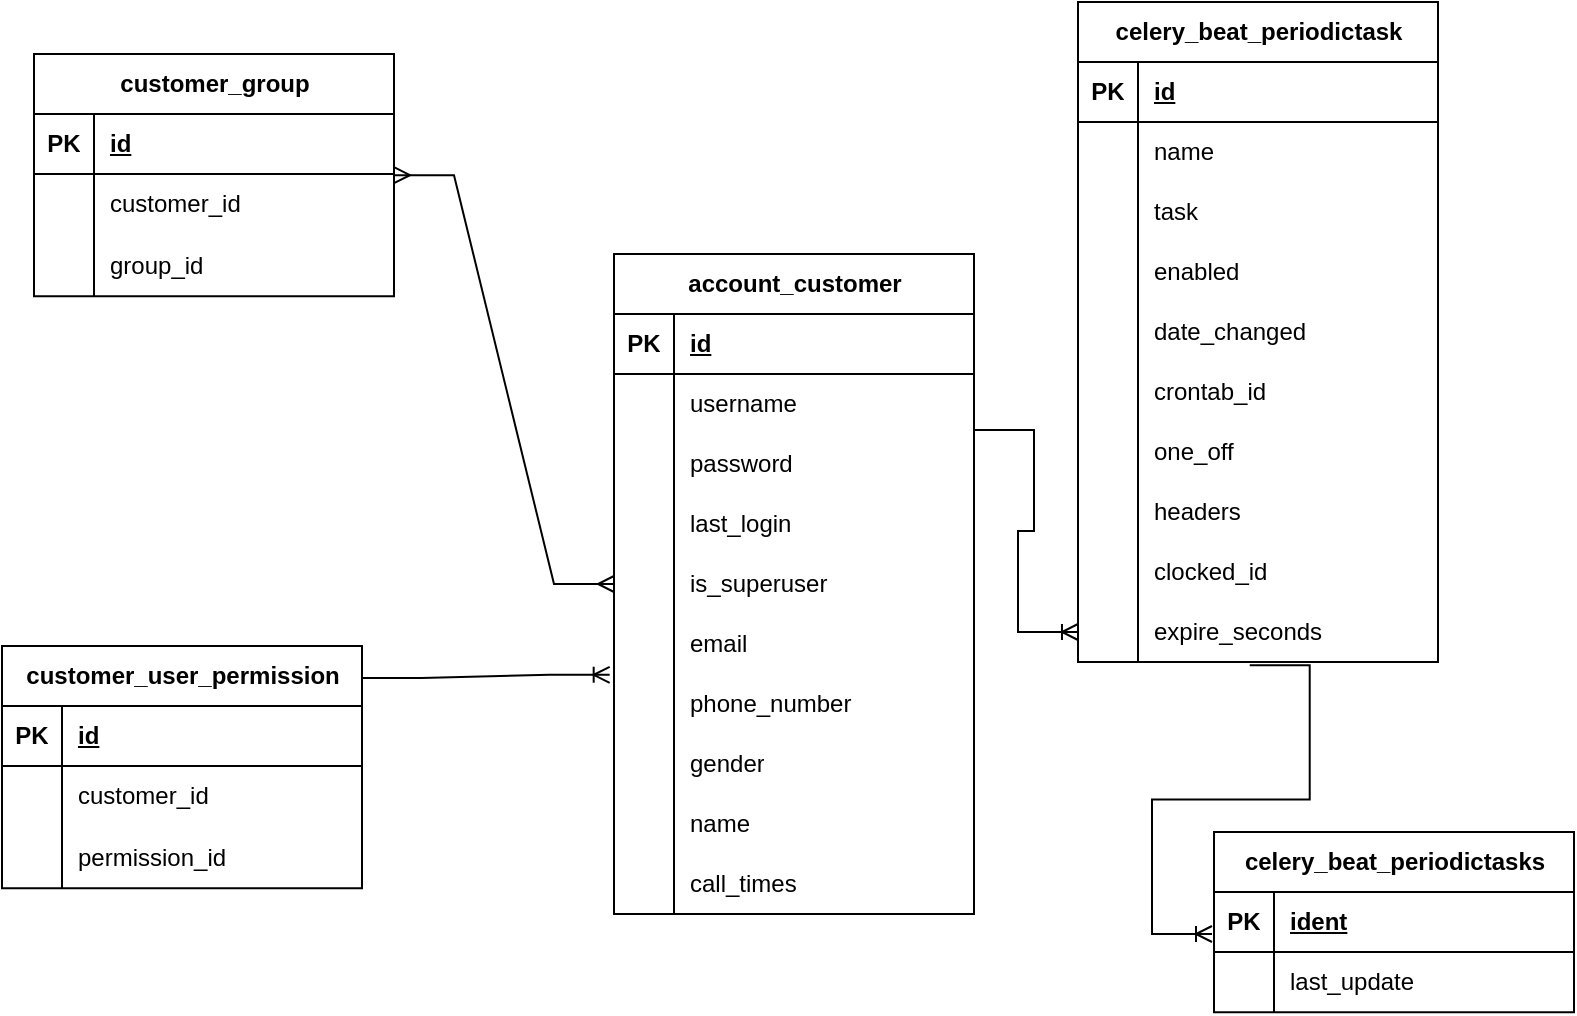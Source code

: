 <mxfile version="27.1.0">
  <diagram name="第 1 页" id="0Apcg-sqJ4J0_cKMP9jw">
    <mxGraphModel dx="1842" dy="962" grid="0" gridSize="10" guides="1" tooltips="1" connect="1" arrows="1" fold="1" page="0" pageScale="1" pageWidth="827" pageHeight="1169" math="0" shadow="0">
      <root>
        <mxCell id="0" />
        <mxCell id="1" parent="0" />
        <mxCell id="WCiapVluaJlbUGTUoOsF-27" value="account_customer" style="shape=table;startSize=30;container=1;collapsible=1;childLayout=tableLayout;fixedRows=1;rowLines=0;fontStyle=1;align=center;resizeLast=1;html=1;" parent="1" vertex="1">
          <mxGeometry x="-139" y="121" width="180" height="330" as="geometry">
            <mxRectangle x="-401" y="53" width="133" height="30" as="alternateBounds" />
          </mxGeometry>
        </mxCell>
        <mxCell id="WCiapVluaJlbUGTUoOsF-28" value="" style="shape=tableRow;horizontal=0;startSize=0;swimlaneHead=0;swimlaneBody=0;fillColor=none;collapsible=0;dropTarget=0;points=[[0,0.5],[1,0.5]];portConstraint=eastwest;top=0;left=0;right=0;bottom=1;" parent="WCiapVluaJlbUGTUoOsF-27" vertex="1">
          <mxGeometry y="30" width="180" height="30" as="geometry" />
        </mxCell>
        <mxCell id="WCiapVluaJlbUGTUoOsF-29" value="PK" style="shape=partialRectangle;connectable=0;fillColor=none;top=0;left=0;bottom=0;right=0;fontStyle=1;overflow=hidden;whiteSpace=wrap;html=1;" parent="WCiapVluaJlbUGTUoOsF-28" vertex="1">
          <mxGeometry width="30" height="30" as="geometry">
            <mxRectangle width="30" height="30" as="alternateBounds" />
          </mxGeometry>
        </mxCell>
        <mxCell id="WCiapVluaJlbUGTUoOsF-30" value="id" style="shape=partialRectangle;connectable=0;fillColor=none;top=0;left=0;bottom=0;right=0;align=left;spacingLeft=6;fontStyle=5;overflow=hidden;whiteSpace=wrap;html=1;" parent="WCiapVluaJlbUGTUoOsF-28" vertex="1">
          <mxGeometry x="30" width="150" height="30" as="geometry">
            <mxRectangle width="150" height="30" as="alternateBounds" />
          </mxGeometry>
        </mxCell>
        <mxCell id="WCiapVluaJlbUGTUoOsF-31" value="" style="shape=tableRow;horizontal=0;startSize=0;swimlaneHead=0;swimlaneBody=0;fillColor=none;collapsible=0;dropTarget=0;points=[[0,0.5],[1,0.5]];portConstraint=eastwest;top=0;left=0;right=0;bottom=0;" parent="WCiapVluaJlbUGTUoOsF-27" vertex="1">
          <mxGeometry y="60" width="180" height="30" as="geometry" />
        </mxCell>
        <mxCell id="WCiapVluaJlbUGTUoOsF-32" value="" style="shape=partialRectangle;connectable=0;fillColor=none;top=0;left=0;bottom=0;right=0;editable=1;overflow=hidden;whiteSpace=wrap;html=1;" parent="WCiapVluaJlbUGTUoOsF-31" vertex="1">
          <mxGeometry width="30" height="30" as="geometry">
            <mxRectangle width="30" height="30" as="alternateBounds" />
          </mxGeometry>
        </mxCell>
        <mxCell id="WCiapVluaJlbUGTUoOsF-33" value="username" style="shape=partialRectangle;connectable=0;fillColor=none;top=0;left=0;bottom=0;right=0;align=left;spacingLeft=6;overflow=hidden;whiteSpace=wrap;html=1;" parent="WCiapVluaJlbUGTUoOsF-31" vertex="1">
          <mxGeometry x="30" width="150" height="30" as="geometry">
            <mxRectangle width="150" height="30" as="alternateBounds" />
          </mxGeometry>
        </mxCell>
        <mxCell id="WCiapVluaJlbUGTUoOsF-34" value="" style="shape=tableRow;horizontal=0;startSize=0;swimlaneHead=0;swimlaneBody=0;fillColor=none;collapsible=0;dropTarget=0;points=[[0,0.5],[1,0.5]];portConstraint=eastwest;top=0;left=0;right=0;bottom=0;" parent="WCiapVluaJlbUGTUoOsF-27" vertex="1">
          <mxGeometry y="90" width="180" height="30" as="geometry" />
        </mxCell>
        <mxCell id="WCiapVluaJlbUGTUoOsF-35" value="" style="shape=partialRectangle;connectable=0;fillColor=none;top=0;left=0;bottom=0;right=0;editable=1;overflow=hidden;whiteSpace=wrap;html=1;" parent="WCiapVluaJlbUGTUoOsF-34" vertex="1">
          <mxGeometry width="30" height="30" as="geometry">
            <mxRectangle width="30" height="30" as="alternateBounds" />
          </mxGeometry>
        </mxCell>
        <mxCell id="WCiapVluaJlbUGTUoOsF-36" value="password" style="shape=partialRectangle;connectable=0;fillColor=none;top=0;left=0;bottom=0;right=0;align=left;spacingLeft=6;overflow=hidden;whiteSpace=wrap;html=1;" parent="WCiapVluaJlbUGTUoOsF-34" vertex="1">
          <mxGeometry x="30" width="150" height="30" as="geometry">
            <mxRectangle width="150" height="30" as="alternateBounds" />
          </mxGeometry>
        </mxCell>
        <mxCell id="WCiapVluaJlbUGTUoOsF-37" value="" style="shape=tableRow;horizontal=0;startSize=0;swimlaneHead=0;swimlaneBody=0;fillColor=none;collapsible=0;dropTarget=0;points=[[0,0.5],[1,0.5]];portConstraint=eastwest;top=0;left=0;right=0;bottom=0;" parent="WCiapVluaJlbUGTUoOsF-27" vertex="1">
          <mxGeometry y="120" width="180" height="30" as="geometry" />
        </mxCell>
        <mxCell id="WCiapVluaJlbUGTUoOsF-38" value="" style="shape=partialRectangle;connectable=0;fillColor=none;top=0;left=0;bottom=0;right=0;editable=1;overflow=hidden;whiteSpace=wrap;html=1;" parent="WCiapVluaJlbUGTUoOsF-37" vertex="1">
          <mxGeometry width="30" height="30" as="geometry">
            <mxRectangle width="30" height="30" as="alternateBounds" />
          </mxGeometry>
        </mxCell>
        <mxCell id="WCiapVluaJlbUGTUoOsF-39" value="last_login" style="shape=partialRectangle;connectable=0;fillColor=none;top=0;left=0;bottom=0;right=0;align=left;spacingLeft=6;overflow=hidden;whiteSpace=wrap;html=1;" parent="WCiapVluaJlbUGTUoOsF-37" vertex="1">
          <mxGeometry x="30" width="150" height="30" as="geometry">
            <mxRectangle width="150" height="30" as="alternateBounds" />
          </mxGeometry>
        </mxCell>
        <mxCell id="WCiapVluaJlbUGTUoOsF-45" style="shape=tableRow;horizontal=0;startSize=0;swimlaneHead=0;swimlaneBody=0;fillColor=none;collapsible=0;dropTarget=0;points=[[0,0.5],[1,0.5]];portConstraint=eastwest;top=0;left=0;right=0;bottom=0;" parent="WCiapVluaJlbUGTUoOsF-27" vertex="1">
          <mxGeometry y="150" width="180" height="30" as="geometry" />
        </mxCell>
        <mxCell id="WCiapVluaJlbUGTUoOsF-46" style="shape=partialRectangle;connectable=0;fillColor=none;top=0;left=0;bottom=0;right=0;editable=1;overflow=hidden;whiteSpace=wrap;html=1;" parent="WCiapVluaJlbUGTUoOsF-45" vertex="1">
          <mxGeometry width="30" height="30" as="geometry">
            <mxRectangle width="30" height="30" as="alternateBounds" />
          </mxGeometry>
        </mxCell>
        <mxCell id="WCiapVluaJlbUGTUoOsF-47" value="is_superuser" style="shape=partialRectangle;connectable=0;fillColor=none;top=0;left=0;bottom=0;right=0;align=left;spacingLeft=6;overflow=hidden;whiteSpace=wrap;html=1;" parent="WCiapVluaJlbUGTUoOsF-45" vertex="1">
          <mxGeometry x="30" width="150" height="30" as="geometry">
            <mxRectangle width="150" height="30" as="alternateBounds" />
          </mxGeometry>
        </mxCell>
        <mxCell id="WCiapVluaJlbUGTUoOsF-48" style="shape=tableRow;horizontal=0;startSize=0;swimlaneHead=0;swimlaneBody=0;fillColor=none;collapsible=0;dropTarget=0;points=[[0,0.5],[1,0.5]];portConstraint=eastwest;top=0;left=0;right=0;bottom=0;" parent="WCiapVluaJlbUGTUoOsF-27" vertex="1">
          <mxGeometry y="180" width="180" height="30" as="geometry" />
        </mxCell>
        <mxCell id="WCiapVluaJlbUGTUoOsF-49" style="shape=partialRectangle;connectable=0;fillColor=none;top=0;left=0;bottom=0;right=0;editable=1;overflow=hidden;whiteSpace=wrap;html=1;" parent="WCiapVluaJlbUGTUoOsF-48" vertex="1">
          <mxGeometry width="30" height="30" as="geometry">
            <mxRectangle width="30" height="30" as="alternateBounds" />
          </mxGeometry>
        </mxCell>
        <mxCell id="WCiapVluaJlbUGTUoOsF-50" value="email" style="shape=partialRectangle;connectable=0;fillColor=none;top=0;left=0;bottom=0;right=0;align=left;spacingLeft=6;overflow=hidden;whiteSpace=wrap;html=1;" parent="WCiapVluaJlbUGTUoOsF-48" vertex="1">
          <mxGeometry x="30" width="150" height="30" as="geometry">
            <mxRectangle width="150" height="30" as="alternateBounds" />
          </mxGeometry>
        </mxCell>
        <mxCell id="WCiapVluaJlbUGTUoOsF-51" style="shape=tableRow;horizontal=0;startSize=0;swimlaneHead=0;swimlaneBody=0;fillColor=none;collapsible=0;dropTarget=0;points=[[0,0.5],[1,0.5]];portConstraint=eastwest;top=0;left=0;right=0;bottom=0;" parent="WCiapVluaJlbUGTUoOsF-27" vertex="1">
          <mxGeometry y="210" width="180" height="30" as="geometry" />
        </mxCell>
        <mxCell id="WCiapVluaJlbUGTUoOsF-52" style="shape=partialRectangle;connectable=0;fillColor=none;top=0;left=0;bottom=0;right=0;editable=1;overflow=hidden;whiteSpace=wrap;html=1;" parent="WCiapVluaJlbUGTUoOsF-51" vertex="1">
          <mxGeometry width="30" height="30" as="geometry">
            <mxRectangle width="30" height="30" as="alternateBounds" />
          </mxGeometry>
        </mxCell>
        <mxCell id="WCiapVluaJlbUGTUoOsF-53" value="phone_number" style="shape=partialRectangle;connectable=0;fillColor=none;top=0;left=0;bottom=0;right=0;align=left;spacingLeft=6;overflow=hidden;whiteSpace=wrap;html=1;" parent="WCiapVluaJlbUGTUoOsF-51" vertex="1">
          <mxGeometry x="30" width="150" height="30" as="geometry">
            <mxRectangle width="150" height="30" as="alternateBounds" />
          </mxGeometry>
        </mxCell>
        <mxCell id="WCiapVluaJlbUGTUoOsF-54" style="shape=tableRow;horizontal=0;startSize=0;swimlaneHead=0;swimlaneBody=0;fillColor=none;collapsible=0;dropTarget=0;points=[[0,0.5],[1,0.5]];portConstraint=eastwest;top=0;left=0;right=0;bottom=0;" parent="WCiapVluaJlbUGTUoOsF-27" vertex="1">
          <mxGeometry y="240" width="180" height="30" as="geometry" />
        </mxCell>
        <mxCell id="WCiapVluaJlbUGTUoOsF-55" style="shape=partialRectangle;connectable=0;fillColor=none;top=0;left=0;bottom=0;right=0;editable=1;overflow=hidden;whiteSpace=wrap;html=1;" parent="WCiapVluaJlbUGTUoOsF-54" vertex="1">
          <mxGeometry width="30" height="30" as="geometry">
            <mxRectangle width="30" height="30" as="alternateBounds" />
          </mxGeometry>
        </mxCell>
        <mxCell id="WCiapVluaJlbUGTUoOsF-56" value="gender" style="shape=partialRectangle;connectable=0;fillColor=none;top=0;left=0;bottom=0;right=0;align=left;spacingLeft=6;overflow=hidden;whiteSpace=wrap;html=1;" parent="WCiapVluaJlbUGTUoOsF-54" vertex="1">
          <mxGeometry x="30" width="150" height="30" as="geometry">
            <mxRectangle width="150" height="30" as="alternateBounds" />
          </mxGeometry>
        </mxCell>
        <mxCell id="WCiapVluaJlbUGTUoOsF-57" style="shape=tableRow;horizontal=0;startSize=0;swimlaneHead=0;swimlaneBody=0;fillColor=none;collapsible=0;dropTarget=0;points=[[0,0.5],[1,0.5]];portConstraint=eastwest;top=0;left=0;right=0;bottom=0;" parent="WCiapVluaJlbUGTUoOsF-27" vertex="1">
          <mxGeometry y="270" width="180" height="30" as="geometry" />
        </mxCell>
        <mxCell id="WCiapVluaJlbUGTUoOsF-58" style="shape=partialRectangle;connectable=0;fillColor=none;top=0;left=0;bottom=0;right=0;editable=1;overflow=hidden;whiteSpace=wrap;html=1;" parent="WCiapVluaJlbUGTUoOsF-57" vertex="1">
          <mxGeometry width="30" height="30" as="geometry">
            <mxRectangle width="30" height="30" as="alternateBounds" />
          </mxGeometry>
        </mxCell>
        <mxCell id="WCiapVluaJlbUGTUoOsF-59" value="name" style="shape=partialRectangle;connectable=0;fillColor=none;top=0;left=0;bottom=0;right=0;align=left;spacingLeft=6;overflow=hidden;whiteSpace=wrap;html=1;" parent="WCiapVluaJlbUGTUoOsF-57" vertex="1">
          <mxGeometry x="30" width="150" height="30" as="geometry">
            <mxRectangle width="150" height="30" as="alternateBounds" />
          </mxGeometry>
        </mxCell>
        <mxCell id="WCiapVluaJlbUGTUoOsF-60" style="shape=tableRow;horizontal=0;startSize=0;swimlaneHead=0;swimlaneBody=0;fillColor=none;collapsible=0;dropTarget=0;points=[[0,0.5],[1,0.5]];portConstraint=eastwest;top=0;left=0;right=0;bottom=0;" parent="WCiapVluaJlbUGTUoOsF-27" vertex="1">
          <mxGeometry y="300" width="180" height="30" as="geometry" />
        </mxCell>
        <mxCell id="WCiapVluaJlbUGTUoOsF-61" style="shape=partialRectangle;connectable=0;fillColor=none;top=0;left=0;bottom=0;right=0;editable=1;overflow=hidden;whiteSpace=wrap;html=1;" parent="WCiapVluaJlbUGTUoOsF-60" vertex="1">
          <mxGeometry width="30" height="30" as="geometry">
            <mxRectangle width="30" height="30" as="alternateBounds" />
          </mxGeometry>
        </mxCell>
        <mxCell id="WCiapVluaJlbUGTUoOsF-62" value="call_times" style="shape=partialRectangle;connectable=0;fillColor=none;top=0;left=0;bottom=0;right=0;align=left;spacingLeft=6;overflow=hidden;whiteSpace=wrap;html=1;" parent="WCiapVluaJlbUGTUoOsF-60" vertex="1">
          <mxGeometry x="30" width="150" height="30" as="geometry">
            <mxRectangle width="150" height="30" as="alternateBounds" />
          </mxGeometry>
        </mxCell>
        <mxCell id="WCiapVluaJlbUGTUoOsF-63" value="customer_group" style="shape=table;startSize=30;container=1;collapsible=1;childLayout=tableLayout;fixedRows=1;rowLines=0;fontStyle=1;align=center;resizeLast=1;html=1;" parent="1" vertex="1">
          <mxGeometry x="-429" y="21" width="180" height="121.15" as="geometry" />
        </mxCell>
        <mxCell id="WCiapVluaJlbUGTUoOsF-64" value="" style="shape=tableRow;horizontal=0;startSize=0;swimlaneHead=0;swimlaneBody=0;fillColor=none;collapsible=0;dropTarget=0;points=[[0,0.5],[1,0.5]];portConstraint=eastwest;top=0;left=0;right=0;bottom=1;" parent="WCiapVluaJlbUGTUoOsF-63" vertex="1">
          <mxGeometry y="30" width="180" height="30" as="geometry" />
        </mxCell>
        <mxCell id="WCiapVluaJlbUGTUoOsF-65" value="PK" style="shape=partialRectangle;connectable=0;fillColor=none;top=0;left=0;bottom=0;right=0;fontStyle=1;overflow=hidden;whiteSpace=wrap;html=1;" parent="WCiapVluaJlbUGTUoOsF-64" vertex="1">
          <mxGeometry width="30" height="30" as="geometry">
            <mxRectangle width="30" height="30" as="alternateBounds" />
          </mxGeometry>
        </mxCell>
        <mxCell id="WCiapVluaJlbUGTUoOsF-66" value="id" style="shape=partialRectangle;connectable=0;fillColor=none;top=0;left=0;bottom=0;right=0;align=left;spacingLeft=6;fontStyle=5;overflow=hidden;whiteSpace=wrap;html=1;" parent="WCiapVluaJlbUGTUoOsF-64" vertex="1">
          <mxGeometry x="30" width="150" height="30" as="geometry">
            <mxRectangle width="150" height="30" as="alternateBounds" />
          </mxGeometry>
        </mxCell>
        <mxCell id="WCiapVluaJlbUGTUoOsF-67" value="" style="shape=tableRow;horizontal=0;startSize=0;swimlaneHead=0;swimlaneBody=0;fillColor=none;collapsible=0;dropTarget=0;points=[[0,0.5],[1,0.5]];portConstraint=eastwest;top=0;left=0;right=0;bottom=0;" parent="WCiapVluaJlbUGTUoOsF-63" vertex="1">
          <mxGeometry y="60" width="180" height="30" as="geometry" />
        </mxCell>
        <mxCell id="WCiapVluaJlbUGTUoOsF-68" value="" style="shape=partialRectangle;connectable=0;fillColor=none;top=0;left=0;bottom=0;right=0;editable=1;overflow=hidden;whiteSpace=wrap;html=1;" parent="WCiapVluaJlbUGTUoOsF-67" vertex="1">
          <mxGeometry width="30" height="30" as="geometry">
            <mxRectangle width="30" height="30" as="alternateBounds" />
          </mxGeometry>
        </mxCell>
        <mxCell id="WCiapVluaJlbUGTUoOsF-69" value="customer_id" style="shape=partialRectangle;connectable=0;fillColor=none;top=0;left=0;bottom=0;right=0;align=left;spacingLeft=6;overflow=hidden;whiteSpace=wrap;html=1;" parent="WCiapVluaJlbUGTUoOsF-67" vertex="1">
          <mxGeometry x="30" width="150" height="30" as="geometry">
            <mxRectangle width="150" height="30" as="alternateBounds" />
          </mxGeometry>
        </mxCell>
        <mxCell id="WCiapVluaJlbUGTUoOsF-70" value="" style="shape=tableRow;horizontal=0;startSize=0;swimlaneHead=0;swimlaneBody=0;fillColor=none;collapsible=0;dropTarget=0;points=[[0,0.5],[1,0.5]];portConstraint=eastwest;top=0;left=0;right=0;bottom=0;" parent="WCiapVluaJlbUGTUoOsF-63" vertex="1">
          <mxGeometry y="90" width="180" height="31" as="geometry" />
        </mxCell>
        <mxCell id="WCiapVluaJlbUGTUoOsF-71" value="" style="shape=partialRectangle;connectable=0;fillColor=none;top=0;left=0;bottom=0;right=0;editable=1;overflow=hidden;whiteSpace=wrap;html=1;" parent="WCiapVluaJlbUGTUoOsF-70" vertex="1">
          <mxGeometry width="30" height="31" as="geometry">
            <mxRectangle width="30" height="31" as="alternateBounds" />
          </mxGeometry>
        </mxCell>
        <mxCell id="WCiapVluaJlbUGTUoOsF-72" value="group_id" style="shape=partialRectangle;connectable=0;fillColor=none;top=0;left=0;bottom=0;right=0;align=left;spacingLeft=6;overflow=hidden;whiteSpace=wrap;html=1;" parent="WCiapVluaJlbUGTUoOsF-70" vertex="1">
          <mxGeometry x="30" width="150" height="31" as="geometry">
            <mxRectangle width="150" height="31" as="alternateBounds" />
          </mxGeometry>
        </mxCell>
        <mxCell id="WCiapVluaJlbUGTUoOsF-76" value="customer_user_permission" style="shape=table;startSize=30;container=1;collapsible=1;childLayout=tableLayout;fixedRows=1;rowLines=0;fontStyle=1;align=center;resizeLast=1;html=1;" parent="1" vertex="1">
          <mxGeometry x="-445" y="317" width="180" height="121.15" as="geometry" />
        </mxCell>
        <mxCell id="WCiapVluaJlbUGTUoOsF-77" value="" style="shape=tableRow;horizontal=0;startSize=0;swimlaneHead=0;swimlaneBody=0;fillColor=none;collapsible=0;dropTarget=0;points=[[0,0.5],[1,0.5]];portConstraint=eastwest;top=0;left=0;right=0;bottom=1;" parent="WCiapVluaJlbUGTUoOsF-76" vertex="1">
          <mxGeometry y="30" width="180" height="30" as="geometry" />
        </mxCell>
        <mxCell id="WCiapVluaJlbUGTUoOsF-78" value="PK" style="shape=partialRectangle;connectable=0;fillColor=none;top=0;left=0;bottom=0;right=0;fontStyle=1;overflow=hidden;whiteSpace=wrap;html=1;" parent="WCiapVluaJlbUGTUoOsF-77" vertex="1">
          <mxGeometry width="30" height="30" as="geometry">
            <mxRectangle width="30" height="30" as="alternateBounds" />
          </mxGeometry>
        </mxCell>
        <mxCell id="WCiapVluaJlbUGTUoOsF-79" value="id" style="shape=partialRectangle;connectable=0;fillColor=none;top=0;left=0;bottom=0;right=0;align=left;spacingLeft=6;fontStyle=5;overflow=hidden;whiteSpace=wrap;html=1;" parent="WCiapVluaJlbUGTUoOsF-77" vertex="1">
          <mxGeometry x="30" width="150" height="30" as="geometry">
            <mxRectangle width="150" height="30" as="alternateBounds" />
          </mxGeometry>
        </mxCell>
        <mxCell id="WCiapVluaJlbUGTUoOsF-80" value="" style="shape=tableRow;horizontal=0;startSize=0;swimlaneHead=0;swimlaneBody=0;fillColor=none;collapsible=0;dropTarget=0;points=[[0,0.5],[1,0.5]];portConstraint=eastwest;top=0;left=0;right=0;bottom=0;" parent="WCiapVluaJlbUGTUoOsF-76" vertex="1">
          <mxGeometry y="60" width="180" height="30" as="geometry" />
        </mxCell>
        <mxCell id="WCiapVluaJlbUGTUoOsF-81" value="" style="shape=partialRectangle;connectable=0;fillColor=none;top=0;left=0;bottom=0;right=0;editable=1;overflow=hidden;whiteSpace=wrap;html=1;" parent="WCiapVluaJlbUGTUoOsF-80" vertex="1">
          <mxGeometry width="30" height="30" as="geometry">
            <mxRectangle width="30" height="30" as="alternateBounds" />
          </mxGeometry>
        </mxCell>
        <mxCell id="WCiapVluaJlbUGTUoOsF-82" value="customer_id" style="shape=partialRectangle;connectable=0;fillColor=none;top=0;left=0;bottom=0;right=0;align=left;spacingLeft=6;overflow=hidden;whiteSpace=wrap;html=1;" parent="WCiapVluaJlbUGTUoOsF-80" vertex="1">
          <mxGeometry x="30" width="150" height="30" as="geometry">
            <mxRectangle width="150" height="30" as="alternateBounds" />
          </mxGeometry>
        </mxCell>
        <mxCell id="WCiapVluaJlbUGTUoOsF-83" value="" style="shape=tableRow;horizontal=0;startSize=0;swimlaneHead=0;swimlaneBody=0;fillColor=none;collapsible=0;dropTarget=0;points=[[0,0.5],[1,0.5]];portConstraint=eastwest;top=0;left=0;right=0;bottom=0;" parent="WCiapVluaJlbUGTUoOsF-76" vertex="1">
          <mxGeometry y="90" width="180" height="31" as="geometry" />
        </mxCell>
        <mxCell id="WCiapVluaJlbUGTUoOsF-84" value="" style="shape=partialRectangle;connectable=0;fillColor=none;top=0;left=0;bottom=0;right=0;editable=1;overflow=hidden;whiteSpace=wrap;html=1;" parent="WCiapVluaJlbUGTUoOsF-83" vertex="1">
          <mxGeometry width="30" height="31" as="geometry">
            <mxRectangle width="30" height="31" as="alternateBounds" />
          </mxGeometry>
        </mxCell>
        <mxCell id="WCiapVluaJlbUGTUoOsF-85" value="permission_id" style="shape=partialRectangle;connectable=0;fillColor=none;top=0;left=0;bottom=0;right=0;align=left;spacingLeft=6;overflow=hidden;whiteSpace=wrap;html=1;" parent="WCiapVluaJlbUGTUoOsF-83" vertex="1">
          <mxGeometry x="30" width="150" height="31" as="geometry">
            <mxRectangle width="150" height="31" as="alternateBounds" />
          </mxGeometry>
        </mxCell>
        <mxCell id="WCiapVluaJlbUGTUoOsF-97" value="celery_beat_periodictask" style="shape=table;startSize=30;container=1;collapsible=1;childLayout=tableLayout;fixedRows=1;rowLines=0;fontStyle=1;align=center;resizeLast=1;html=1;" parent="1" vertex="1">
          <mxGeometry x="93" y="-5" width="180" height="330" as="geometry">
            <mxRectangle x="-401" y="53" width="133" height="30" as="alternateBounds" />
          </mxGeometry>
        </mxCell>
        <mxCell id="WCiapVluaJlbUGTUoOsF-98" value="" style="shape=tableRow;horizontal=0;startSize=0;swimlaneHead=0;swimlaneBody=0;fillColor=none;collapsible=0;dropTarget=0;points=[[0,0.5],[1,0.5]];portConstraint=eastwest;top=0;left=0;right=0;bottom=1;" parent="WCiapVluaJlbUGTUoOsF-97" vertex="1">
          <mxGeometry y="30" width="180" height="30" as="geometry" />
        </mxCell>
        <mxCell id="WCiapVluaJlbUGTUoOsF-99" value="PK" style="shape=partialRectangle;connectable=0;fillColor=none;top=0;left=0;bottom=0;right=0;fontStyle=1;overflow=hidden;whiteSpace=wrap;html=1;" parent="WCiapVluaJlbUGTUoOsF-98" vertex="1">
          <mxGeometry width="30" height="30" as="geometry">
            <mxRectangle width="30" height="30" as="alternateBounds" />
          </mxGeometry>
        </mxCell>
        <mxCell id="WCiapVluaJlbUGTUoOsF-100" value="id" style="shape=partialRectangle;connectable=0;fillColor=none;top=0;left=0;bottom=0;right=0;align=left;spacingLeft=6;fontStyle=5;overflow=hidden;whiteSpace=wrap;html=1;" parent="WCiapVluaJlbUGTUoOsF-98" vertex="1">
          <mxGeometry x="30" width="150" height="30" as="geometry">
            <mxRectangle width="150" height="30" as="alternateBounds" />
          </mxGeometry>
        </mxCell>
        <mxCell id="WCiapVluaJlbUGTUoOsF-101" value="" style="shape=tableRow;horizontal=0;startSize=0;swimlaneHead=0;swimlaneBody=0;fillColor=none;collapsible=0;dropTarget=0;points=[[0,0.5],[1,0.5]];portConstraint=eastwest;top=0;left=0;right=0;bottom=0;" parent="WCiapVluaJlbUGTUoOsF-97" vertex="1">
          <mxGeometry y="60" width="180" height="30" as="geometry" />
        </mxCell>
        <mxCell id="WCiapVluaJlbUGTUoOsF-102" value="" style="shape=partialRectangle;connectable=0;fillColor=none;top=0;left=0;bottom=0;right=0;editable=1;overflow=hidden;whiteSpace=wrap;html=1;" parent="WCiapVluaJlbUGTUoOsF-101" vertex="1">
          <mxGeometry width="30" height="30" as="geometry">
            <mxRectangle width="30" height="30" as="alternateBounds" />
          </mxGeometry>
        </mxCell>
        <mxCell id="WCiapVluaJlbUGTUoOsF-103" value="name" style="shape=partialRectangle;connectable=0;fillColor=none;top=0;left=0;bottom=0;right=0;align=left;spacingLeft=6;overflow=hidden;whiteSpace=wrap;html=1;" parent="WCiapVluaJlbUGTUoOsF-101" vertex="1">
          <mxGeometry x="30" width="150" height="30" as="geometry">
            <mxRectangle width="150" height="30" as="alternateBounds" />
          </mxGeometry>
        </mxCell>
        <mxCell id="WCiapVluaJlbUGTUoOsF-104" value="" style="shape=tableRow;horizontal=0;startSize=0;swimlaneHead=0;swimlaneBody=0;fillColor=none;collapsible=0;dropTarget=0;points=[[0,0.5],[1,0.5]];portConstraint=eastwest;top=0;left=0;right=0;bottom=0;" parent="WCiapVluaJlbUGTUoOsF-97" vertex="1">
          <mxGeometry y="90" width="180" height="30" as="geometry" />
        </mxCell>
        <mxCell id="WCiapVluaJlbUGTUoOsF-105" value="" style="shape=partialRectangle;connectable=0;fillColor=none;top=0;left=0;bottom=0;right=0;editable=1;overflow=hidden;whiteSpace=wrap;html=1;" parent="WCiapVluaJlbUGTUoOsF-104" vertex="1">
          <mxGeometry width="30" height="30" as="geometry">
            <mxRectangle width="30" height="30" as="alternateBounds" />
          </mxGeometry>
        </mxCell>
        <mxCell id="WCiapVluaJlbUGTUoOsF-106" value="task" style="shape=partialRectangle;connectable=0;fillColor=none;top=0;left=0;bottom=0;right=0;align=left;spacingLeft=6;overflow=hidden;whiteSpace=wrap;html=1;" parent="WCiapVluaJlbUGTUoOsF-104" vertex="1">
          <mxGeometry x="30" width="150" height="30" as="geometry">
            <mxRectangle width="150" height="30" as="alternateBounds" />
          </mxGeometry>
        </mxCell>
        <mxCell id="WCiapVluaJlbUGTUoOsF-107" value="" style="shape=tableRow;horizontal=0;startSize=0;swimlaneHead=0;swimlaneBody=0;fillColor=none;collapsible=0;dropTarget=0;points=[[0,0.5],[1,0.5]];portConstraint=eastwest;top=0;left=0;right=0;bottom=0;" parent="WCiapVluaJlbUGTUoOsF-97" vertex="1">
          <mxGeometry y="120" width="180" height="30" as="geometry" />
        </mxCell>
        <mxCell id="WCiapVluaJlbUGTUoOsF-108" value="" style="shape=partialRectangle;connectable=0;fillColor=none;top=0;left=0;bottom=0;right=0;editable=1;overflow=hidden;whiteSpace=wrap;html=1;" parent="WCiapVluaJlbUGTUoOsF-107" vertex="1">
          <mxGeometry width="30" height="30" as="geometry">
            <mxRectangle width="30" height="30" as="alternateBounds" />
          </mxGeometry>
        </mxCell>
        <mxCell id="WCiapVluaJlbUGTUoOsF-109" value="enabled" style="shape=partialRectangle;connectable=0;fillColor=none;top=0;left=0;bottom=0;right=0;align=left;spacingLeft=6;overflow=hidden;whiteSpace=wrap;html=1;" parent="WCiapVluaJlbUGTUoOsF-107" vertex="1">
          <mxGeometry x="30" width="150" height="30" as="geometry">
            <mxRectangle width="150" height="30" as="alternateBounds" />
          </mxGeometry>
        </mxCell>
        <mxCell id="WCiapVluaJlbUGTUoOsF-110" style="shape=tableRow;horizontal=0;startSize=0;swimlaneHead=0;swimlaneBody=0;fillColor=none;collapsible=0;dropTarget=0;points=[[0,0.5],[1,0.5]];portConstraint=eastwest;top=0;left=0;right=0;bottom=0;" parent="WCiapVluaJlbUGTUoOsF-97" vertex="1">
          <mxGeometry y="150" width="180" height="30" as="geometry" />
        </mxCell>
        <mxCell id="WCiapVluaJlbUGTUoOsF-111" style="shape=partialRectangle;connectable=0;fillColor=none;top=0;left=0;bottom=0;right=0;editable=1;overflow=hidden;whiteSpace=wrap;html=1;" parent="WCiapVluaJlbUGTUoOsF-110" vertex="1">
          <mxGeometry width="30" height="30" as="geometry">
            <mxRectangle width="30" height="30" as="alternateBounds" />
          </mxGeometry>
        </mxCell>
        <mxCell id="WCiapVluaJlbUGTUoOsF-112" value="date_changed" style="shape=partialRectangle;connectable=0;fillColor=none;top=0;left=0;bottom=0;right=0;align=left;spacingLeft=6;overflow=hidden;whiteSpace=wrap;html=1;" parent="WCiapVluaJlbUGTUoOsF-110" vertex="1">
          <mxGeometry x="30" width="150" height="30" as="geometry">
            <mxRectangle width="150" height="30" as="alternateBounds" />
          </mxGeometry>
        </mxCell>
        <mxCell id="WCiapVluaJlbUGTUoOsF-113" style="shape=tableRow;horizontal=0;startSize=0;swimlaneHead=0;swimlaneBody=0;fillColor=none;collapsible=0;dropTarget=0;points=[[0,0.5],[1,0.5]];portConstraint=eastwest;top=0;left=0;right=0;bottom=0;" parent="WCiapVluaJlbUGTUoOsF-97" vertex="1">
          <mxGeometry y="180" width="180" height="30" as="geometry" />
        </mxCell>
        <mxCell id="WCiapVluaJlbUGTUoOsF-114" style="shape=partialRectangle;connectable=0;fillColor=none;top=0;left=0;bottom=0;right=0;editable=1;overflow=hidden;whiteSpace=wrap;html=1;" parent="WCiapVluaJlbUGTUoOsF-113" vertex="1">
          <mxGeometry width="30" height="30" as="geometry">
            <mxRectangle width="30" height="30" as="alternateBounds" />
          </mxGeometry>
        </mxCell>
        <mxCell id="WCiapVluaJlbUGTUoOsF-115" value="crontab_id" style="shape=partialRectangle;connectable=0;fillColor=none;top=0;left=0;bottom=0;right=0;align=left;spacingLeft=6;overflow=hidden;whiteSpace=wrap;html=1;" parent="WCiapVluaJlbUGTUoOsF-113" vertex="1">
          <mxGeometry x="30" width="150" height="30" as="geometry">
            <mxRectangle width="150" height="30" as="alternateBounds" />
          </mxGeometry>
        </mxCell>
        <mxCell id="WCiapVluaJlbUGTUoOsF-116" style="shape=tableRow;horizontal=0;startSize=0;swimlaneHead=0;swimlaneBody=0;fillColor=none;collapsible=0;dropTarget=0;points=[[0,0.5],[1,0.5]];portConstraint=eastwest;top=0;left=0;right=0;bottom=0;" parent="WCiapVluaJlbUGTUoOsF-97" vertex="1">
          <mxGeometry y="210" width="180" height="30" as="geometry" />
        </mxCell>
        <mxCell id="WCiapVluaJlbUGTUoOsF-117" style="shape=partialRectangle;connectable=0;fillColor=none;top=0;left=0;bottom=0;right=0;editable=1;overflow=hidden;whiteSpace=wrap;html=1;" parent="WCiapVluaJlbUGTUoOsF-116" vertex="1">
          <mxGeometry width="30" height="30" as="geometry">
            <mxRectangle width="30" height="30" as="alternateBounds" />
          </mxGeometry>
        </mxCell>
        <mxCell id="WCiapVluaJlbUGTUoOsF-118" value="one_off" style="shape=partialRectangle;connectable=0;fillColor=none;top=0;left=0;bottom=0;right=0;align=left;spacingLeft=6;overflow=hidden;whiteSpace=wrap;html=1;" parent="WCiapVluaJlbUGTUoOsF-116" vertex="1">
          <mxGeometry x="30" width="150" height="30" as="geometry">
            <mxRectangle width="150" height="30" as="alternateBounds" />
          </mxGeometry>
        </mxCell>
        <mxCell id="WCiapVluaJlbUGTUoOsF-119" style="shape=tableRow;horizontal=0;startSize=0;swimlaneHead=0;swimlaneBody=0;fillColor=none;collapsible=0;dropTarget=0;points=[[0,0.5],[1,0.5]];portConstraint=eastwest;top=0;left=0;right=0;bottom=0;" parent="WCiapVluaJlbUGTUoOsF-97" vertex="1">
          <mxGeometry y="240" width="180" height="30" as="geometry" />
        </mxCell>
        <mxCell id="WCiapVluaJlbUGTUoOsF-120" style="shape=partialRectangle;connectable=0;fillColor=none;top=0;left=0;bottom=0;right=0;editable=1;overflow=hidden;whiteSpace=wrap;html=1;" parent="WCiapVluaJlbUGTUoOsF-119" vertex="1">
          <mxGeometry width="30" height="30" as="geometry">
            <mxRectangle width="30" height="30" as="alternateBounds" />
          </mxGeometry>
        </mxCell>
        <mxCell id="WCiapVluaJlbUGTUoOsF-121" value="headers" style="shape=partialRectangle;connectable=0;fillColor=none;top=0;left=0;bottom=0;right=0;align=left;spacingLeft=6;overflow=hidden;whiteSpace=wrap;html=1;" parent="WCiapVluaJlbUGTUoOsF-119" vertex="1">
          <mxGeometry x="30" width="150" height="30" as="geometry">
            <mxRectangle width="150" height="30" as="alternateBounds" />
          </mxGeometry>
        </mxCell>
        <mxCell id="WCiapVluaJlbUGTUoOsF-122" style="shape=tableRow;horizontal=0;startSize=0;swimlaneHead=0;swimlaneBody=0;fillColor=none;collapsible=0;dropTarget=0;points=[[0,0.5],[1,0.5]];portConstraint=eastwest;top=0;left=0;right=0;bottom=0;" parent="WCiapVluaJlbUGTUoOsF-97" vertex="1">
          <mxGeometry y="270" width="180" height="30" as="geometry" />
        </mxCell>
        <mxCell id="WCiapVluaJlbUGTUoOsF-123" style="shape=partialRectangle;connectable=0;fillColor=none;top=0;left=0;bottom=0;right=0;editable=1;overflow=hidden;whiteSpace=wrap;html=1;" parent="WCiapVluaJlbUGTUoOsF-122" vertex="1">
          <mxGeometry width="30" height="30" as="geometry">
            <mxRectangle width="30" height="30" as="alternateBounds" />
          </mxGeometry>
        </mxCell>
        <mxCell id="WCiapVluaJlbUGTUoOsF-124" value="clocked_id" style="shape=partialRectangle;connectable=0;fillColor=none;top=0;left=0;bottom=0;right=0;align=left;spacingLeft=6;overflow=hidden;whiteSpace=wrap;html=1;" parent="WCiapVluaJlbUGTUoOsF-122" vertex="1">
          <mxGeometry x="30" width="150" height="30" as="geometry">
            <mxRectangle width="150" height="30" as="alternateBounds" />
          </mxGeometry>
        </mxCell>
        <mxCell id="WCiapVluaJlbUGTUoOsF-125" style="shape=tableRow;horizontal=0;startSize=0;swimlaneHead=0;swimlaneBody=0;fillColor=none;collapsible=0;dropTarget=0;points=[[0,0.5],[1,0.5]];portConstraint=eastwest;top=0;left=0;right=0;bottom=0;" parent="WCiapVluaJlbUGTUoOsF-97" vertex="1">
          <mxGeometry y="300" width="180" height="30" as="geometry" />
        </mxCell>
        <mxCell id="WCiapVluaJlbUGTUoOsF-126" style="shape=partialRectangle;connectable=0;fillColor=none;top=0;left=0;bottom=0;right=0;editable=1;overflow=hidden;whiteSpace=wrap;html=1;" parent="WCiapVluaJlbUGTUoOsF-125" vertex="1">
          <mxGeometry width="30" height="30" as="geometry">
            <mxRectangle width="30" height="30" as="alternateBounds" />
          </mxGeometry>
        </mxCell>
        <mxCell id="WCiapVluaJlbUGTUoOsF-127" value="expire_seconds" style="shape=partialRectangle;connectable=0;fillColor=none;top=0;left=0;bottom=0;right=0;align=left;spacingLeft=6;overflow=hidden;whiteSpace=wrap;html=1;" parent="WCiapVluaJlbUGTUoOsF-125" vertex="1">
          <mxGeometry x="30" width="150" height="30" as="geometry">
            <mxRectangle width="150" height="30" as="alternateBounds" />
          </mxGeometry>
        </mxCell>
        <mxCell id="WCiapVluaJlbUGTUoOsF-129" value="celery_beat_periodictasks" style="shape=table;startSize=30;container=1;collapsible=1;childLayout=tableLayout;fixedRows=1;rowLines=0;fontStyle=1;align=center;resizeLast=1;html=1;" parent="1" vertex="1">
          <mxGeometry x="161" y="410" width="180" height="90.15" as="geometry" />
        </mxCell>
        <mxCell id="WCiapVluaJlbUGTUoOsF-130" value="" style="shape=tableRow;horizontal=0;startSize=0;swimlaneHead=0;swimlaneBody=0;fillColor=none;collapsible=0;dropTarget=0;points=[[0,0.5],[1,0.5]];portConstraint=eastwest;top=0;left=0;right=0;bottom=1;" parent="WCiapVluaJlbUGTUoOsF-129" vertex="1">
          <mxGeometry y="30" width="180" height="30" as="geometry" />
        </mxCell>
        <mxCell id="WCiapVluaJlbUGTUoOsF-131" value="PK" style="shape=partialRectangle;connectable=0;fillColor=none;top=0;left=0;bottom=0;right=0;fontStyle=1;overflow=hidden;whiteSpace=wrap;html=1;" parent="WCiapVluaJlbUGTUoOsF-130" vertex="1">
          <mxGeometry width="30" height="30" as="geometry">
            <mxRectangle width="30" height="30" as="alternateBounds" />
          </mxGeometry>
        </mxCell>
        <mxCell id="WCiapVluaJlbUGTUoOsF-132" value="ident" style="shape=partialRectangle;connectable=0;fillColor=none;top=0;left=0;bottom=0;right=0;align=left;spacingLeft=6;fontStyle=5;overflow=hidden;whiteSpace=wrap;html=1;" parent="WCiapVluaJlbUGTUoOsF-130" vertex="1">
          <mxGeometry x="30" width="150" height="30" as="geometry">
            <mxRectangle width="150" height="30" as="alternateBounds" />
          </mxGeometry>
        </mxCell>
        <mxCell id="WCiapVluaJlbUGTUoOsF-133" value="" style="shape=tableRow;horizontal=0;startSize=0;swimlaneHead=0;swimlaneBody=0;fillColor=none;collapsible=0;dropTarget=0;points=[[0,0.5],[1,0.5]];portConstraint=eastwest;top=0;left=0;right=0;bottom=0;" parent="WCiapVluaJlbUGTUoOsF-129" vertex="1">
          <mxGeometry y="60" width="180" height="30" as="geometry" />
        </mxCell>
        <mxCell id="WCiapVluaJlbUGTUoOsF-134" value="" style="shape=partialRectangle;connectable=0;fillColor=none;top=0;left=0;bottom=0;right=0;editable=1;overflow=hidden;whiteSpace=wrap;html=1;" parent="WCiapVluaJlbUGTUoOsF-133" vertex="1">
          <mxGeometry width="30" height="30" as="geometry">
            <mxRectangle width="30" height="30" as="alternateBounds" />
          </mxGeometry>
        </mxCell>
        <mxCell id="WCiapVluaJlbUGTUoOsF-135" value="last_update" style="shape=partialRectangle;connectable=0;fillColor=none;top=0;left=0;bottom=0;right=0;align=left;spacingLeft=6;overflow=hidden;whiteSpace=wrap;html=1;" parent="WCiapVluaJlbUGTUoOsF-133" vertex="1">
          <mxGeometry x="30" width="150" height="30" as="geometry">
            <mxRectangle width="150" height="30" as="alternateBounds" />
          </mxGeometry>
        </mxCell>
        <mxCell id="a1COoU_87bh7ha8ggj_d-1" value="" style="edgeStyle=entityRelationEdgeStyle;fontSize=12;html=1;endArrow=ERmany;startArrow=ERmany;rounded=0;exitX=0;exitY=0.5;exitDx=0;exitDy=0;" edge="1" parent="1" source="WCiapVluaJlbUGTUoOsF-45" target="WCiapVluaJlbUGTUoOsF-63">
          <mxGeometry width="100" height="100" relative="1" as="geometry">
            <mxPoint x="-5" y="319" as="sourcePoint" />
            <mxPoint x="95" y="219" as="targetPoint" />
          </mxGeometry>
        </mxCell>
        <mxCell id="a1COoU_87bh7ha8ggj_d-3" value="" style="edgeStyle=entityRelationEdgeStyle;fontSize=12;html=1;endArrow=ERoneToMany;rounded=0;exitX=0.999;exitY=0.132;exitDx=0;exitDy=0;exitPerimeter=0;entryX=-0.012;entryY=0.013;entryDx=0;entryDy=0;entryPerimeter=0;" edge="1" parent="1" source="WCiapVluaJlbUGTUoOsF-76" target="WCiapVluaJlbUGTUoOsF-51">
          <mxGeometry width="100" height="100" relative="1" as="geometry">
            <mxPoint x="-5" y="319" as="sourcePoint" />
            <mxPoint x="95" y="219" as="targetPoint" />
          </mxGeometry>
        </mxCell>
        <mxCell id="a1COoU_87bh7ha8ggj_d-5" value="" style="edgeStyle=entityRelationEdgeStyle;fontSize=12;html=1;endArrow=ERoneToMany;rounded=0;exitX=0.93;exitY=0.002;exitDx=0;exitDy=0;exitPerimeter=0;entryX=0;entryY=0.5;entryDx=0;entryDy=0;" edge="1" parent="1" target="WCiapVluaJlbUGTUoOsF-125">
          <mxGeometry width="100" height="100" relative="1" as="geometry">
            <mxPoint x="41.0" y="209.0" as="sourcePoint" />
            <mxPoint x="96" y="303" as="targetPoint" />
            <Array as="points">
              <mxPoint x="56.6" y="306.34" />
            </Array>
          </mxGeometry>
        </mxCell>
        <mxCell id="a1COoU_87bh7ha8ggj_d-7" value="" style="edgeStyle=entityRelationEdgeStyle;fontSize=12;html=1;endArrow=ERoneToMany;rounded=0;exitX=0.477;exitY=1.053;exitDx=0;exitDy=0;exitPerimeter=0;" edge="1" parent="1" source="WCiapVluaJlbUGTUoOsF-125">
          <mxGeometry width="100" height="100" relative="1" as="geometry">
            <mxPoint x="316" y="302" as="sourcePoint" />
            <mxPoint x="160" y="461" as="targetPoint" />
          </mxGeometry>
        </mxCell>
      </root>
    </mxGraphModel>
  </diagram>
</mxfile>
